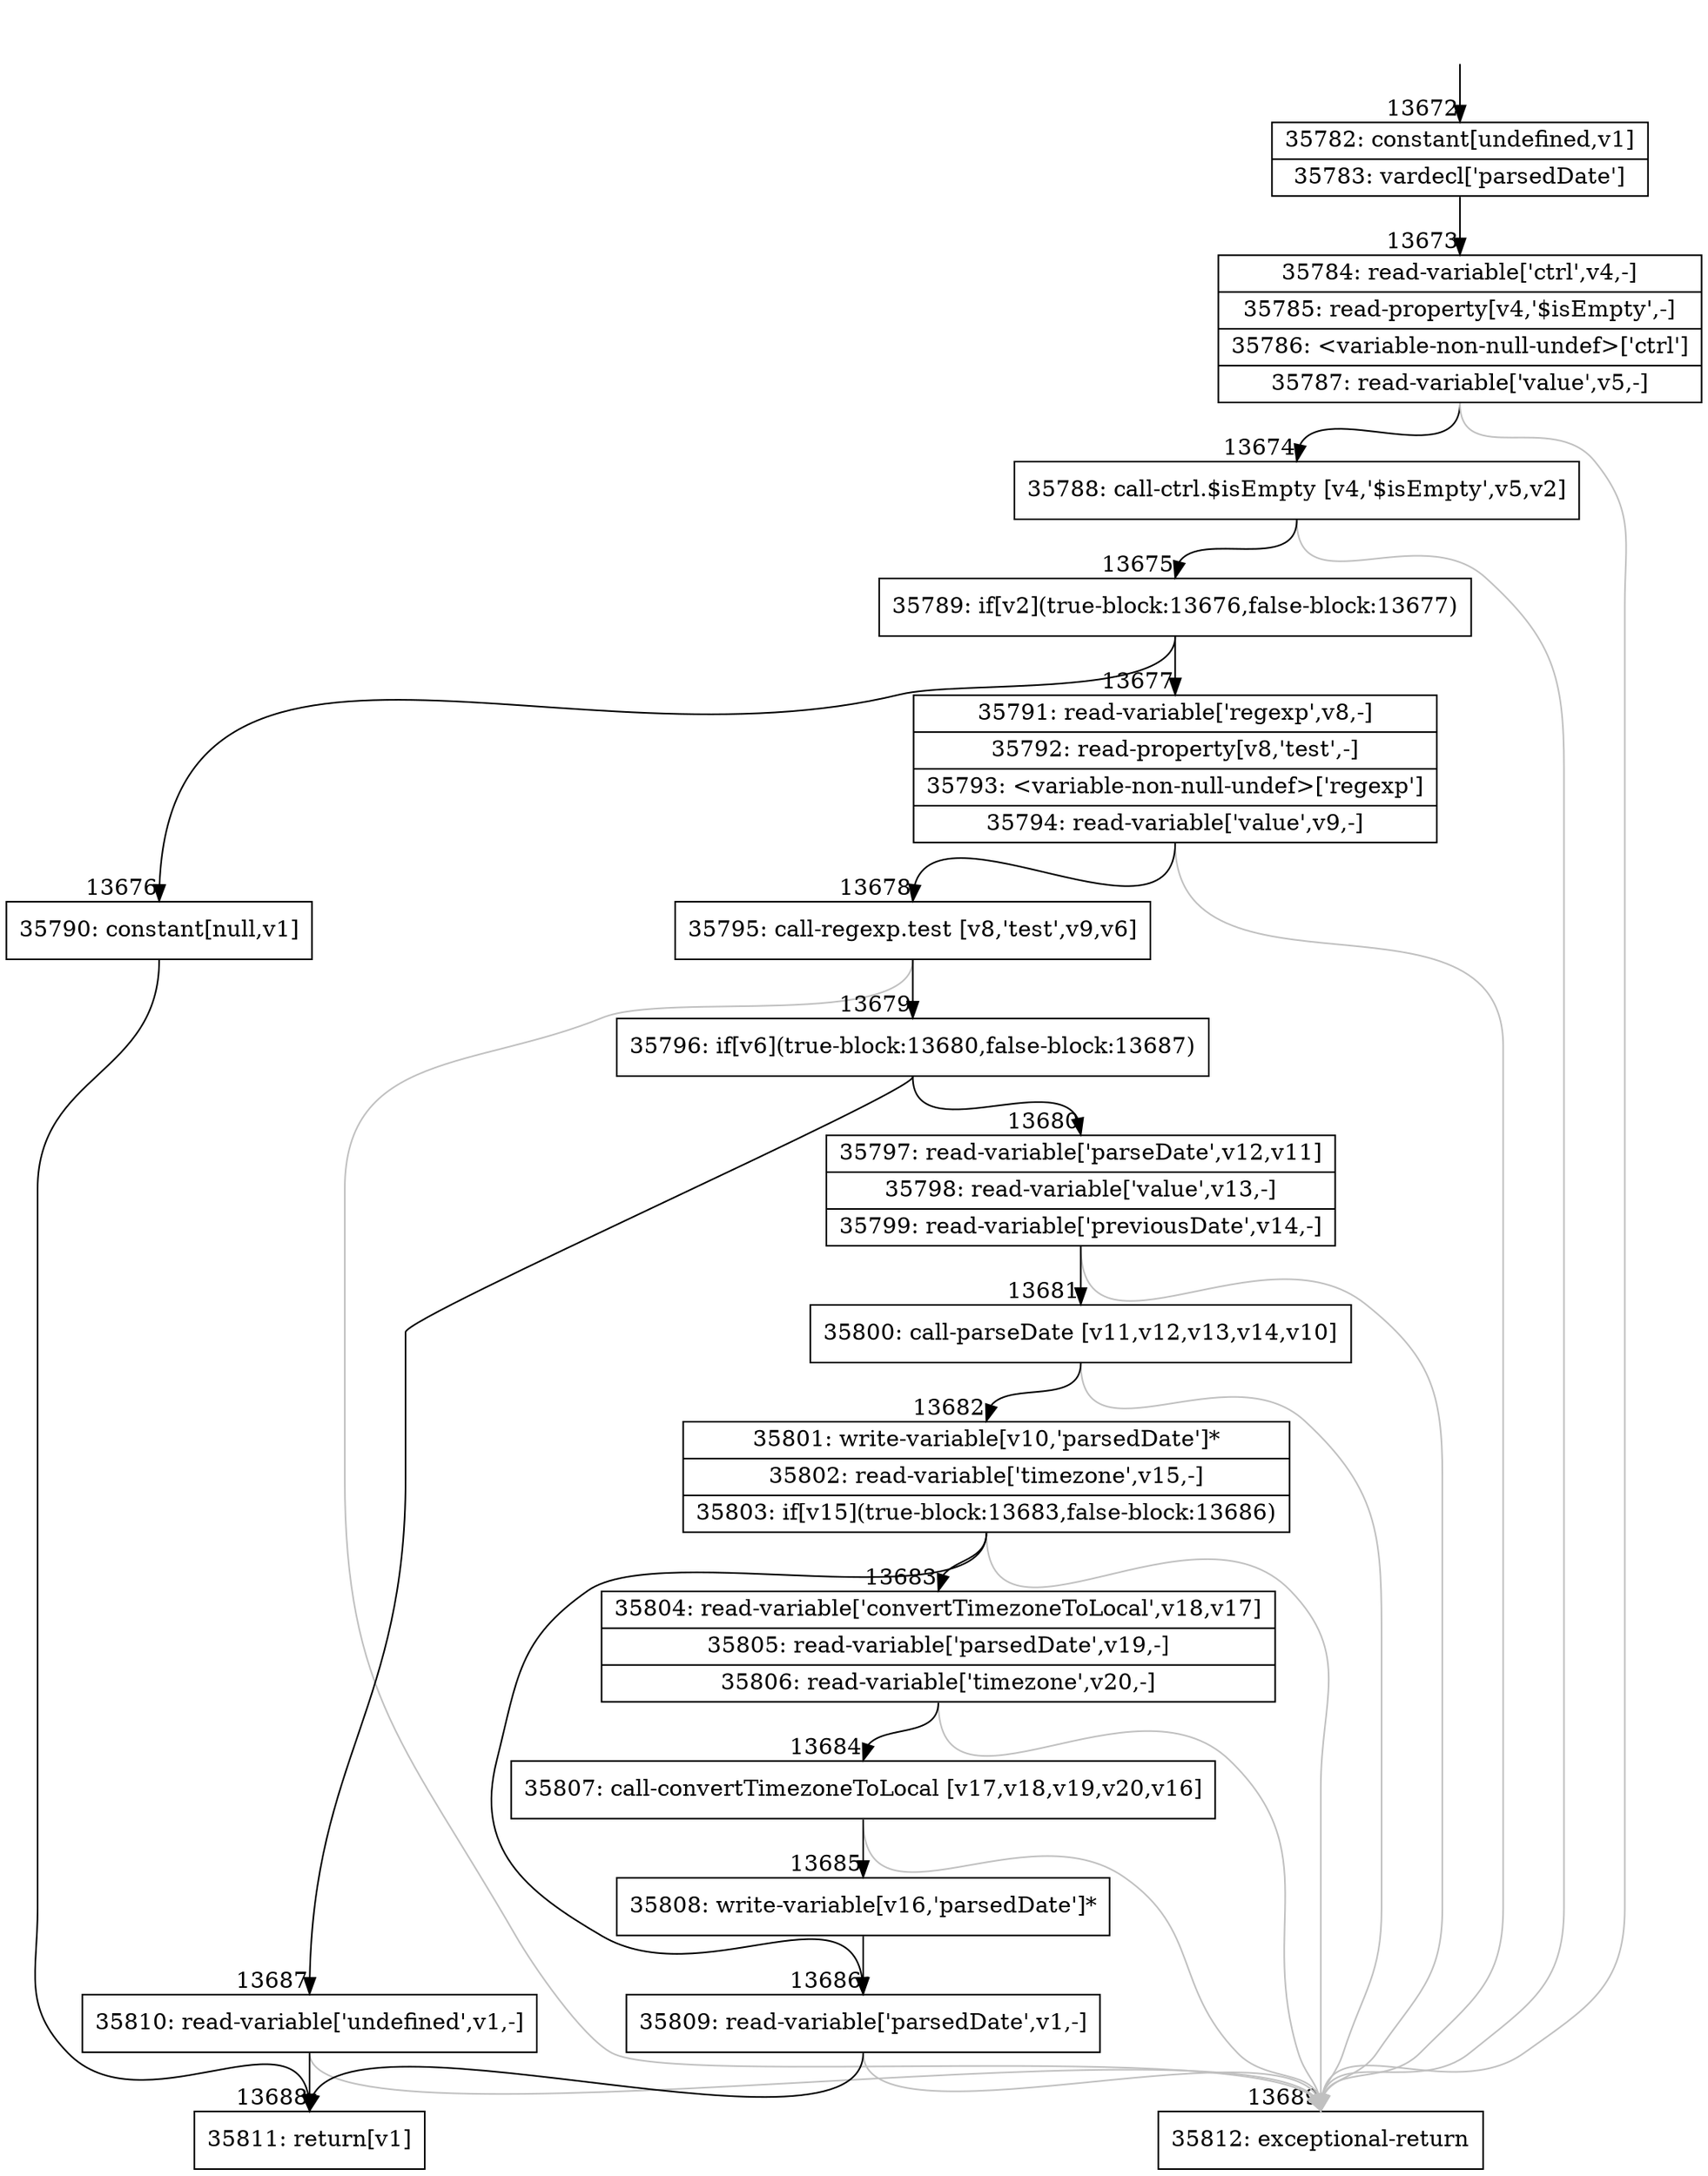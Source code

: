 digraph {
rankdir="TD"
BB_entry1069[shape=none,label=""];
BB_entry1069 -> BB13672 [tailport=s, headport=n, headlabel="    13672"]
BB13672 [shape=record label="{35782: constant[undefined,v1]|35783: vardecl['parsedDate']}" ] 
BB13672 -> BB13673 [tailport=s, headport=n, headlabel="      13673"]
BB13673 [shape=record label="{35784: read-variable['ctrl',v4,-]|35785: read-property[v4,'$isEmpty',-]|35786: \<variable-non-null-undef\>['ctrl']|35787: read-variable['value',v5,-]}" ] 
BB13673 -> BB13674 [tailport=s, headport=n, headlabel="      13674"]
BB13673 -> BB13689 [tailport=s, headport=n, color=gray, headlabel="      13689"]
BB13674 [shape=record label="{35788: call-ctrl.$isEmpty [v4,'$isEmpty',v5,v2]}" ] 
BB13674 -> BB13675 [tailport=s, headport=n, headlabel="      13675"]
BB13674 -> BB13689 [tailport=s, headport=n, color=gray]
BB13675 [shape=record label="{35789: if[v2](true-block:13676,false-block:13677)}" ] 
BB13675 -> BB13676 [tailport=s, headport=n, headlabel="      13676"]
BB13675 -> BB13677 [tailport=s, headport=n, headlabel="      13677"]
BB13676 [shape=record label="{35790: constant[null,v1]}" ] 
BB13676 -> BB13688 [tailport=s, headport=n, headlabel="      13688"]
BB13677 [shape=record label="{35791: read-variable['regexp',v8,-]|35792: read-property[v8,'test',-]|35793: \<variable-non-null-undef\>['regexp']|35794: read-variable['value',v9,-]}" ] 
BB13677 -> BB13678 [tailport=s, headport=n, headlabel="      13678"]
BB13677 -> BB13689 [tailport=s, headport=n, color=gray]
BB13678 [shape=record label="{35795: call-regexp.test [v8,'test',v9,v6]}" ] 
BB13678 -> BB13679 [tailport=s, headport=n, headlabel="      13679"]
BB13678 -> BB13689 [tailport=s, headport=n, color=gray]
BB13679 [shape=record label="{35796: if[v6](true-block:13680,false-block:13687)}" ] 
BB13679 -> BB13680 [tailport=s, headport=n, headlabel="      13680"]
BB13679 -> BB13687 [tailport=s, headport=n, headlabel="      13687"]
BB13680 [shape=record label="{35797: read-variable['parseDate',v12,v11]|35798: read-variable['value',v13,-]|35799: read-variable['previousDate',v14,-]}" ] 
BB13680 -> BB13681 [tailport=s, headport=n, headlabel="      13681"]
BB13680 -> BB13689 [tailport=s, headport=n, color=gray]
BB13681 [shape=record label="{35800: call-parseDate [v11,v12,v13,v14,v10]}" ] 
BB13681 -> BB13682 [tailport=s, headport=n, headlabel="      13682"]
BB13681 -> BB13689 [tailport=s, headport=n, color=gray]
BB13682 [shape=record label="{35801: write-variable[v10,'parsedDate']*|35802: read-variable['timezone',v15,-]|35803: if[v15](true-block:13683,false-block:13686)}" ] 
BB13682 -> BB13683 [tailport=s, headport=n, headlabel="      13683"]
BB13682 -> BB13686 [tailport=s, headport=n, headlabel="      13686"]
BB13682 -> BB13689 [tailport=s, headport=n, color=gray]
BB13683 [shape=record label="{35804: read-variable['convertTimezoneToLocal',v18,v17]|35805: read-variable['parsedDate',v19,-]|35806: read-variable['timezone',v20,-]}" ] 
BB13683 -> BB13684 [tailport=s, headport=n, headlabel="      13684"]
BB13683 -> BB13689 [tailport=s, headport=n, color=gray]
BB13684 [shape=record label="{35807: call-convertTimezoneToLocal [v17,v18,v19,v20,v16]}" ] 
BB13684 -> BB13685 [tailport=s, headport=n, headlabel="      13685"]
BB13684 -> BB13689 [tailport=s, headport=n, color=gray]
BB13685 [shape=record label="{35808: write-variable[v16,'parsedDate']*}" ] 
BB13685 -> BB13686 [tailport=s, headport=n]
BB13686 [shape=record label="{35809: read-variable['parsedDate',v1,-]}" ] 
BB13686 -> BB13688 [tailport=s, headport=n]
BB13686 -> BB13689 [tailport=s, headport=n, color=gray]
BB13687 [shape=record label="{35810: read-variable['undefined',v1,-]}" ] 
BB13687 -> BB13688 [tailport=s, headport=n]
BB13687 -> BB13689 [tailport=s, headport=n, color=gray]
BB13688 [shape=record label="{35811: return[v1]}" ] 
BB13689 [shape=record label="{35812: exceptional-return}" ] 
//#$~ 21612
}
